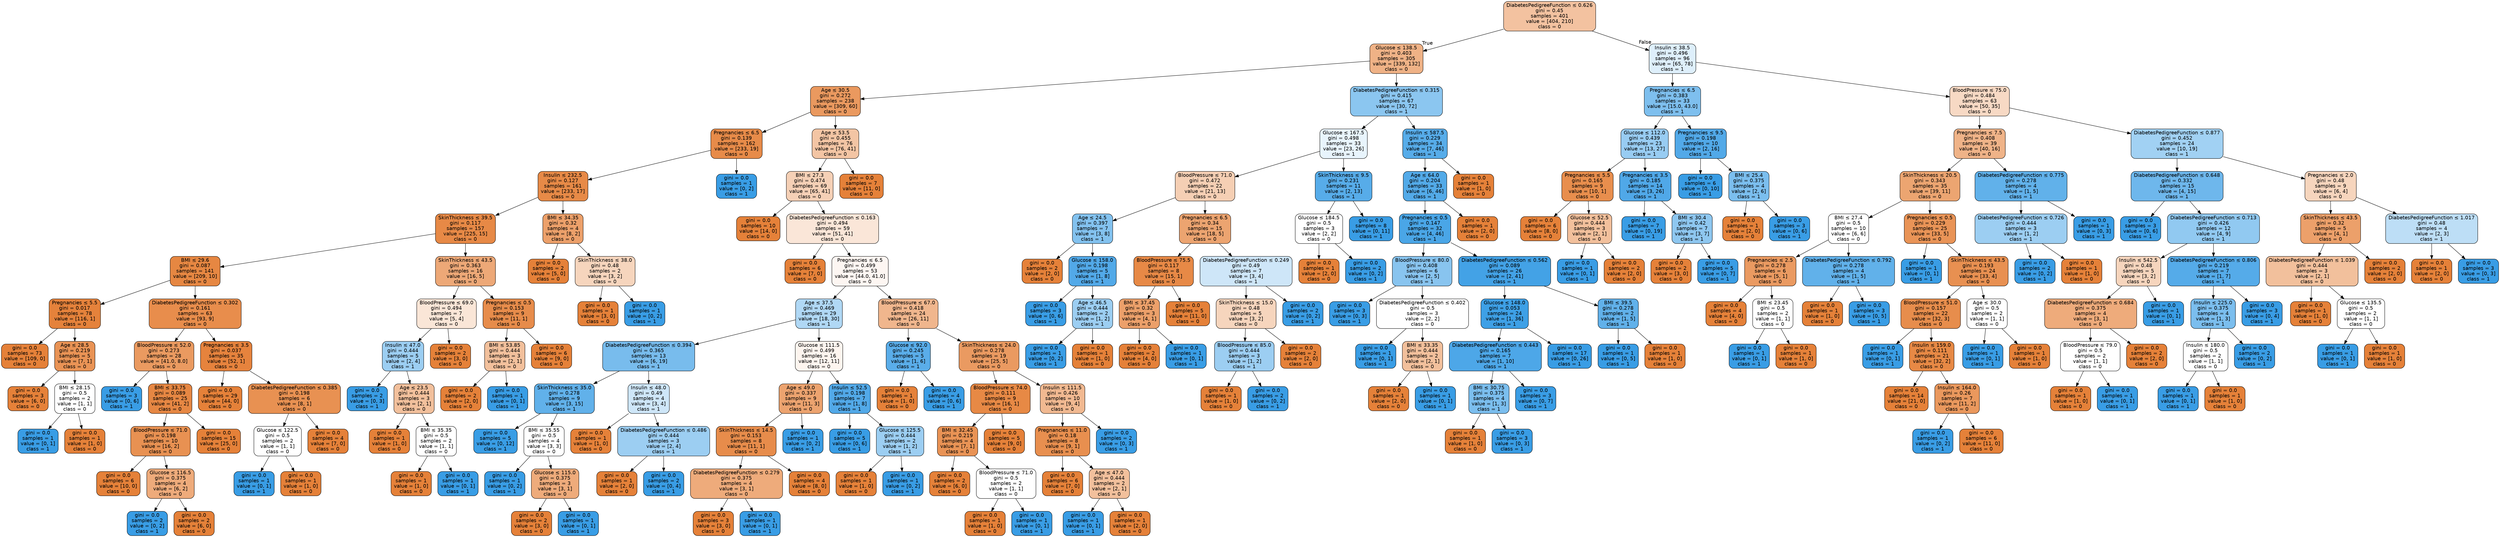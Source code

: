 digraph Tree {
node [shape=box, style="filled, rounded", color="black", fontname="helvetica"] ;
edge [fontname="helvetica"] ;
0 [label=<DiabetesPedigreeFunction &le; 0.626<br/>gini = 0.45<br/>samples = 401<br/>value = [404, 210]<br/>class = 0>, fillcolor="#f3c2a0"] ;
1 [label=<Glucose &le; 138.5<br/>gini = 0.403<br/>samples = 305<br/>value = [339, 132]<br/>class = 0>, fillcolor="#efb286"] ;
0 -> 1 [labeldistance=2.5, labelangle=45, headlabel="True"] ;
2 [label=<Age &le; 30.5<br/>gini = 0.272<br/>samples = 238<br/>value = [309, 60]<br/>class = 0>, fillcolor="#ea995f"] ;
1 -> 2 ;
3 [label=<Pregnancies &le; 6.5<br/>gini = 0.139<br/>samples = 162<br/>value = [233, 19]<br/>class = 0>, fillcolor="#e78b49"] ;
2 -> 3 ;
4 [label=<Insulin &le; 232.5<br/>gini = 0.127<br/>samples = 161<br/>value = [233, 17]<br/>class = 0>, fillcolor="#e78a47"] ;
3 -> 4 ;
5 [label=<SkinThickness &le; 39.5<br/>gini = 0.117<br/>samples = 157<br/>value = [225, 15]<br/>class = 0>, fillcolor="#e78946"] ;
4 -> 5 ;
6 [label=<BMI &le; 29.6<br/>gini = 0.087<br/>samples = 141<br/>value = [209, 10]<br/>class = 0>, fillcolor="#e68742"] ;
5 -> 6 ;
7 [label=<Pregnancies &le; 5.5<br/>gini = 0.017<br/>samples = 78<br/>value = [116, 1]<br/>class = 0>, fillcolor="#e5823b"] ;
6 -> 7 ;
8 [label=<gini = 0.0<br/>samples = 73<br/>value = [109, 0]<br/>class = 0>, fillcolor="#e58139"] ;
7 -> 8 ;
9 [label=<Age &le; 28.5<br/>gini = 0.219<br/>samples = 5<br/>value = [7, 1]<br/>class = 0>, fillcolor="#e99355"] ;
7 -> 9 ;
10 [label=<gini = 0.0<br/>samples = 3<br/>value = [6, 0]<br/>class = 0>, fillcolor="#e58139"] ;
9 -> 10 ;
11 [label=<BMI &le; 28.15<br/>gini = 0.5<br/>samples = 2<br/>value = [1, 1]<br/>class = 0>, fillcolor="#ffffff"] ;
9 -> 11 ;
12 [label=<gini = 0.0<br/>samples = 1<br/>value = [0, 1]<br/>class = 1>, fillcolor="#399de5"] ;
11 -> 12 ;
13 [label=<gini = 0.0<br/>samples = 1<br/>value = [1, 0]<br/>class = 0>, fillcolor="#e58139"] ;
11 -> 13 ;
14 [label=<DiabetesPedigreeFunction &le; 0.302<br/>gini = 0.161<br/>samples = 63<br/>value = [93, 9]<br/>class = 0>, fillcolor="#e88d4c"] ;
6 -> 14 ;
15 [label=<BloodPressure &le; 52.0<br/>gini = 0.273<br/>samples = 28<br/>value = [41.0, 8.0]<br/>class = 0>, fillcolor="#ea9a60"] ;
14 -> 15 ;
16 [label=<gini = 0.0<br/>samples = 3<br/>value = [0, 6]<br/>class = 1>, fillcolor="#399de5"] ;
15 -> 16 ;
17 [label=<BMI &le; 33.75<br/>gini = 0.089<br/>samples = 25<br/>value = [41, 2]<br/>class = 0>, fillcolor="#e68743"] ;
15 -> 17 ;
18 [label=<BloodPressure &le; 71.0<br/>gini = 0.198<br/>samples = 10<br/>value = [16, 2]<br/>class = 0>, fillcolor="#e89152"] ;
17 -> 18 ;
19 [label=<gini = 0.0<br/>samples = 6<br/>value = [10, 0]<br/>class = 0>, fillcolor="#e58139"] ;
18 -> 19 ;
20 [label=<Glucose &le; 116.5<br/>gini = 0.375<br/>samples = 4<br/>value = [6, 2]<br/>class = 0>, fillcolor="#eeab7b"] ;
18 -> 20 ;
21 [label=<gini = 0.0<br/>samples = 2<br/>value = [0, 2]<br/>class = 1>, fillcolor="#399de5"] ;
20 -> 21 ;
22 [label=<gini = 0.0<br/>samples = 2<br/>value = [6, 0]<br/>class = 0>, fillcolor="#e58139"] ;
20 -> 22 ;
23 [label=<gini = 0.0<br/>samples = 15<br/>value = [25, 0]<br/>class = 0>, fillcolor="#e58139"] ;
17 -> 23 ;
24 [label=<Pregnancies &le; 3.5<br/>gini = 0.037<br/>samples = 35<br/>value = [52, 1]<br/>class = 0>, fillcolor="#e6833d"] ;
14 -> 24 ;
25 [label=<gini = 0.0<br/>samples = 29<br/>value = [44, 0]<br/>class = 0>, fillcolor="#e58139"] ;
24 -> 25 ;
26 [label=<DiabetesPedigreeFunction &le; 0.385<br/>gini = 0.198<br/>samples = 6<br/>value = [8, 1]<br/>class = 0>, fillcolor="#e89152"] ;
24 -> 26 ;
27 [label=<Glucose &le; 122.5<br/>gini = 0.5<br/>samples = 2<br/>value = [1, 1]<br/>class = 0>, fillcolor="#ffffff"] ;
26 -> 27 ;
28 [label=<gini = 0.0<br/>samples = 1<br/>value = [0, 1]<br/>class = 1>, fillcolor="#399de5"] ;
27 -> 28 ;
29 [label=<gini = 0.0<br/>samples = 1<br/>value = [1, 0]<br/>class = 0>, fillcolor="#e58139"] ;
27 -> 29 ;
30 [label=<gini = 0.0<br/>samples = 4<br/>value = [7, 0]<br/>class = 0>, fillcolor="#e58139"] ;
26 -> 30 ;
31 [label=<SkinThickness &le; 43.5<br/>gini = 0.363<br/>samples = 16<br/>value = [16, 5]<br/>class = 0>, fillcolor="#eda877"] ;
5 -> 31 ;
32 [label=<BloodPressure &le; 69.0<br/>gini = 0.494<br/>samples = 7<br/>value = [5, 4]<br/>class = 0>, fillcolor="#fae6d7"] ;
31 -> 32 ;
33 [label=<Insulin &le; 47.0<br/>gini = 0.444<br/>samples = 5<br/>value = [2, 4]<br/>class = 1>, fillcolor="#9ccef2"] ;
32 -> 33 ;
34 [label=<gini = 0.0<br/>samples = 2<br/>value = [0, 3]<br/>class = 1>, fillcolor="#399de5"] ;
33 -> 34 ;
35 [label=<Age &le; 23.5<br/>gini = 0.444<br/>samples = 3<br/>value = [2, 1]<br/>class = 0>, fillcolor="#f2c09c"] ;
33 -> 35 ;
36 [label=<gini = 0.0<br/>samples = 1<br/>value = [1, 0]<br/>class = 0>, fillcolor="#e58139"] ;
35 -> 36 ;
37 [label=<BMI &le; 35.35<br/>gini = 0.5<br/>samples = 2<br/>value = [1, 1]<br/>class = 0>, fillcolor="#ffffff"] ;
35 -> 37 ;
38 [label=<gini = 0.0<br/>samples = 1<br/>value = [1, 0]<br/>class = 0>, fillcolor="#e58139"] ;
37 -> 38 ;
39 [label=<gini = 0.0<br/>samples = 1<br/>value = [0, 1]<br/>class = 1>, fillcolor="#399de5"] ;
37 -> 39 ;
40 [label=<gini = 0.0<br/>samples = 2<br/>value = [3, 0]<br/>class = 0>, fillcolor="#e58139"] ;
32 -> 40 ;
41 [label=<Pregnancies &le; 0.5<br/>gini = 0.153<br/>samples = 9<br/>value = [11, 1]<br/>class = 0>, fillcolor="#e78c4b"] ;
31 -> 41 ;
42 [label=<BMI &le; 53.85<br/>gini = 0.444<br/>samples = 3<br/>value = [2, 1]<br/>class = 0>, fillcolor="#f2c09c"] ;
41 -> 42 ;
43 [label=<gini = 0.0<br/>samples = 2<br/>value = [2, 0]<br/>class = 0>, fillcolor="#e58139"] ;
42 -> 43 ;
44 [label=<gini = 0.0<br/>samples = 1<br/>value = [0, 1]<br/>class = 1>, fillcolor="#399de5"] ;
42 -> 44 ;
45 [label=<gini = 0.0<br/>samples = 6<br/>value = [9, 0]<br/>class = 0>, fillcolor="#e58139"] ;
41 -> 45 ;
46 [label=<BMI &le; 34.35<br/>gini = 0.32<br/>samples = 4<br/>value = [8, 2]<br/>class = 0>, fillcolor="#eca06a"] ;
4 -> 46 ;
47 [label=<gini = 0.0<br/>samples = 2<br/>value = [5, 0]<br/>class = 0>, fillcolor="#e58139"] ;
46 -> 47 ;
48 [label=<SkinThickness &le; 38.0<br/>gini = 0.48<br/>samples = 2<br/>value = [3, 2]<br/>class = 0>, fillcolor="#f6d5bd"] ;
46 -> 48 ;
49 [label=<gini = 0.0<br/>samples = 1<br/>value = [3, 0]<br/>class = 0>, fillcolor="#e58139"] ;
48 -> 49 ;
50 [label=<gini = 0.0<br/>samples = 1<br/>value = [0, 2]<br/>class = 1>, fillcolor="#399de5"] ;
48 -> 50 ;
51 [label=<gini = 0.0<br/>samples = 1<br/>value = [0, 2]<br/>class = 1>, fillcolor="#399de5"] ;
3 -> 51 ;
52 [label=<Age &le; 53.5<br/>gini = 0.455<br/>samples = 76<br/>value = [76, 41]<br/>class = 0>, fillcolor="#f3c5a4"] ;
2 -> 52 ;
53 [label=<BMI &le; 27.3<br/>gini = 0.474<br/>samples = 69<br/>value = [65, 41]<br/>class = 0>, fillcolor="#f5d0b6"] ;
52 -> 53 ;
54 [label=<gini = 0.0<br/>samples = 10<br/>value = [14, 0]<br/>class = 0>, fillcolor="#e58139"] ;
53 -> 54 ;
55 [label=<DiabetesPedigreeFunction &le; 0.163<br/>gini = 0.494<br/>samples = 59<br/>value = [51, 41]<br/>class = 0>, fillcolor="#fae6d8"] ;
53 -> 55 ;
56 [label=<gini = 0.0<br/>samples = 6<br/>value = [7, 0]<br/>class = 0>, fillcolor="#e58139"] ;
55 -> 56 ;
57 [label=<Pregnancies &le; 6.5<br/>gini = 0.499<br/>samples = 53<br/>value = [44.0, 41.0]<br/>class = 0>, fillcolor="#fdf6f2"] ;
55 -> 57 ;
58 [label=<Age &le; 37.5<br/>gini = 0.469<br/>samples = 29<br/>value = [18, 30]<br/>class = 1>, fillcolor="#b0d8f5"] ;
57 -> 58 ;
59 [label=<DiabetesPedigreeFunction &le; 0.394<br/>gini = 0.365<br/>samples = 13<br/>value = [6, 19]<br/>class = 1>, fillcolor="#78bced"] ;
58 -> 59 ;
60 [label=<SkinThickness &le; 35.0<br/>gini = 0.278<br/>samples = 9<br/>value = [3, 15]<br/>class = 1>, fillcolor="#61b1ea"] ;
59 -> 60 ;
61 [label=<gini = 0.0<br/>samples = 5<br/>value = [0, 12]<br/>class = 1>, fillcolor="#399de5"] ;
60 -> 61 ;
62 [label=<BMI &le; 35.55<br/>gini = 0.5<br/>samples = 4<br/>value = [3, 3]<br/>class = 0>, fillcolor="#ffffff"] ;
60 -> 62 ;
63 [label=<gini = 0.0<br/>samples = 1<br/>value = [0, 2]<br/>class = 1>, fillcolor="#399de5"] ;
62 -> 63 ;
64 [label=<Glucose &le; 115.0<br/>gini = 0.375<br/>samples = 3<br/>value = [3, 1]<br/>class = 0>, fillcolor="#eeab7b"] ;
62 -> 64 ;
65 [label=<gini = 0.0<br/>samples = 2<br/>value = [3, 0]<br/>class = 0>, fillcolor="#e58139"] ;
64 -> 65 ;
66 [label=<gini = 0.0<br/>samples = 1<br/>value = [0, 1]<br/>class = 1>, fillcolor="#399de5"] ;
64 -> 66 ;
67 [label=<Insulin &le; 48.0<br/>gini = 0.49<br/>samples = 4<br/>value = [3, 4]<br/>class = 1>, fillcolor="#cee6f8"] ;
59 -> 67 ;
68 [label=<gini = 0.0<br/>samples = 1<br/>value = [1, 0]<br/>class = 0>, fillcolor="#e58139"] ;
67 -> 68 ;
69 [label=<DiabetesPedigreeFunction &le; 0.486<br/>gini = 0.444<br/>samples = 3<br/>value = [2, 4]<br/>class = 1>, fillcolor="#9ccef2"] ;
67 -> 69 ;
70 [label=<gini = 0.0<br/>samples = 1<br/>value = [2, 0]<br/>class = 0>, fillcolor="#e58139"] ;
69 -> 70 ;
71 [label=<gini = 0.0<br/>samples = 2<br/>value = [0, 4]<br/>class = 1>, fillcolor="#399de5"] ;
69 -> 71 ;
72 [label=<Glucose &le; 111.5<br/>gini = 0.499<br/>samples = 16<br/>value = [12, 11]<br/>class = 0>, fillcolor="#fdf5ef"] ;
58 -> 72 ;
73 [label=<Age &le; 49.0<br/>gini = 0.337<br/>samples = 9<br/>value = [11, 3]<br/>class = 0>, fillcolor="#eca36f"] ;
72 -> 73 ;
74 [label=<SkinThickness &le; 14.5<br/>gini = 0.153<br/>samples = 8<br/>value = [11, 1]<br/>class = 0>, fillcolor="#e78c4b"] ;
73 -> 74 ;
75 [label=<DiabetesPedigreeFunction &le; 0.279<br/>gini = 0.375<br/>samples = 4<br/>value = [3, 1]<br/>class = 0>, fillcolor="#eeab7b"] ;
74 -> 75 ;
76 [label=<gini = 0.0<br/>samples = 3<br/>value = [3, 0]<br/>class = 0>, fillcolor="#e58139"] ;
75 -> 76 ;
77 [label=<gini = 0.0<br/>samples = 1<br/>value = [0, 1]<br/>class = 1>, fillcolor="#399de5"] ;
75 -> 77 ;
78 [label=<gini = 0.0<br/>samples = 4<br/>value = [8, 0]<br/>class = 0>, fillcolor="#e58139"] ;
74 -> 78 ;
79 [label=<gini = 0.0<br/>samples = 1<br/>value = [0, 2]<br/>class = 1>, fillcolor="#399de5"] ;
73 -> 79 ;
80 [label=<Insulin &le; 52.5<br/>gini = 0.198<br/>samples = 7<br/>value = [1, 8]<br/>class = 1>, fillcolor="#52a9e8"] ;
72 -> 80 ;
81 [label=<gini = 0.0<br/>samples = 5<br/>value = [0, 6]<br/>class = 1>, fillcolor="#399de5"] ;
80 -> 81 ;
82 [label=<Glucose &le; 125.5<br/>gini = 0.444<br/>samples = 2<br/>value = [1, 2]<br/>class = 1>, fillcolor="#9ccef2"] ;
80 -> 82 ;
83 [label=<gini = 0.0<br/>samples = 1<br/>value = [1, 0]<br/>class = 0>, fillcolor="#e58139"] ;
82 -> 83 ;
84 [label=<gini = 0.0<br/>samples = 1<br/>value = [0, 2]<br/>class = 1>, fillcolor="#399de5"] ;
82 -> 84 ;
85 [label=<BloodPressure &le; 67.0<br/>gini = 0.418<br/>samples = 24<br/>value = [26, 11]<br/>class = 0>, fillcolor="#f0b68d"] ;
57 -> 85 ;
86 [label=<Glucose &le; 92.0<br/>gini = 0.245<br/>samples = 5<br/>value = [1, 6]<br/>class = 1>, fillcolor="#5aade9"] ;
85 -> 86 ;
87 [label=<gini = 0.0<br/>samples = 1<br/>value = [1, 0]<br/>class = 0>, fillcolor="#e58139"] ;
86 -> 87 ;
88 [label=<gini = 0.0<br/>samples = 4<br/>value = [0, 6]<br/>class = 1>, fillcolor="#399de5"] ;
86 -> 88 ;
89 [label=<SkinThickness &le; 24.0<br/>gini = 0.278<br/>samples = 19<br/>value = [25, 5]<br/>class = 0>, fillcolor="#ea9a61"] ;
85 -> 89 ;
90 [label=<BloodPressure &le; 74.0<br/>gini = 0.111<br/>samples = 9<br/>value = [16, 1]<br/>class = 0>, fillcolor="#e78945"] ;
89 -> 90 ;
91 [label=<BMI &le; 32.45<br/>gini = 0.219<br/>samples = 4<br/>value = [7, 1]<br/>class = 0>, fillcolor="#e99355"] ;
90 -> 91 ;
92 [label=<gini = 0.0<br/>samples = 2<br/>value = [6, 0]<br/>class = 0>, fillcolor="#e58139"] ;
91 -> 92 ;
93 [label=<BloodPressure &le; 71.0<br/>gini = 0.5<br/>samples = 2<br/>value = [1, 1]<br/>class = 0>, fillcolor="#ffffff"] ;
91 -> 93 ;
94 [label=<gini = 0.0<br/>samples = 1<br/>value = [1, 0]<br/>class = 0>, fillcolor="#e58139"] ;
93 -> 94 ;
95 [label=<gini = 0.0<br/>samples = 1<br/>value = [0, 1]<br/>class = 1>, fillcolor="#399de5"] ;
93 -> 95 ;
96 [label=<gini = 0.0<br/>samples = 5<br/>value = [9, 0]<br/>class = 0>, fillcolor="#e58139"] ;
90 -> 96 ;
97 [label=<Insulin &le; 111.5<br/>gini = 0.426<br/>samples = 10<br/>value = [9, 4]<br/>class = 0>, fillcolor="#f1b991"] ;
89 -> 97 ;
98 [label=<Pregnancies &le; 11.0<br/>gini = 0.18<br/>samples = 8<br/>value = [9, 1]<br/>class = 0>, fillcolor="#e88f4f"] ;
97 -> 98 ;
99 [label=<gini = 0.0<br/>samples = 6<br/>value = [7, 0]<br/>class = 0>, fillcolor="#e58139"] ;
98 -> 99 ;
100 [label=<Age &le; 47.0<br/>gini = 0.444<br/>samples = 2<br/>value = [2, 1]<br/>class = 0>, fillcolor="#f2c09c"] ;
98 -> 100 ;
101 [label=<gini = 0.0<br/>samples = 1<br/>value = [0, 1]<br/>class = 1>, fillcolor="#399de5"] ;
100 -> 101 ;
102 [label=<gini = 0.0<br/>samples = 1<br/>value = [2, 0]<br/>class = 0>, fillcolor="#e58139"] ;
100 -> 102 ;
103 [label=<gini = 0.0<br/>samples = 2<br/>value = [0, 3]<br/>class = 1>, fillcolor="#399de5"] ;
97 -> 103 ;
104 [label=<gini = 0.0<br/>samples = 7<br/>value = [11, 0]<br/>class = 0>, fillcolor="#e58139"] ;
52 -> 104 ;
105 [label=<DiabetesPedigreeFunction &le; 0.315<br/>gini = 0.415<br/>samples = 67<br/>value = [30, 72]<br/>class = 1>, fillcolor="#8bc6f0"] ;
1 -> 105 ;
106 [label=<Glucose &le; 167.5<br/>gini = 0.498<br/>samples = 33<br/>value = [23, 26]<br/>class = 1>, fillcolor="#e8f4fc"] ;
105 -> 106 ;
107 [label=<BloodPressure &le; 71.0<br/>gini = 0.472<br/>samples = 22<br/>value = [21, 13]<br/>class = 0>, fillcolor="#f5cfb4"] ;
106 -> 107 ;
108 [label=<Age &le; 24.5<br/>gini = 0.397<br/>samples = 7<br/>value = [3, 8]<br/>class = 1>, fillcolor="#83c2ef"] ;
107 -> 108 ;
109 [label=<gini = 0.0<br/>samples = 2<br/>value = [2, 0]<br/>class = 0>, fillcolor="#e58139"] ;
108 -> 109 ;
110 [label=<Glucose &le; 158.0<br/>gini = 0.198<br/>samples = 5<br/>value = [1, 8]<br/>class = 1>, fillcolor="#52a9e8"] ;
108 -> 110 ;
111 [label=<gini = 0.0<br/>samples = 3<br/>value = [0, 6]<br/>class = 1>, fillcolor="#399de5"] ;
110 -> 111 ;
112 [label=<Age &le; 46.5<br/>gini = 0.444<br/>samples = 2<br/>value = [1, 2]<br/>class = 1>, fillcolor="#9ccef2"] ;
110 -> 112 ;
113 [label=<gini = 0.0<br/>samples = 1<br/>value = [0, 2]<br/>class = 1>, fillcolor="#399de5"] ;
112 -> 113 ;
114 [label=<gini = 0.0<br/>samples = 1<br/>value = [1, 0]<br/>class = 0>, fillcolor="#e58139"] ;
112 -> 114 ;
115 [label=<Pregnancies &le; 6.5<br/>gini = 0.34<br/>samples = 15<br/>value = [18, 5]<br/>class = 0>, fillcolor="#eca470"] ;
107 -> 115 ;
116 [label=<BloodPressure &le; 75.5<br/>gini = 0.117<br/>samples = 8<br/>value = [15, 1]<br/>class = 0>, fillcolor="#e78946"] ;
115 -> 116 ;
117 [label=<BMI &le; 37.45<br/>gini = 0.32<br/>samples = 3<br/>value = [4, 1]<br/>class = 0>, fillcolor="#eca06a"] ;
116 -> 117 ;
118 [label=<gini = 0.0<br/>samples = 2<br/>value = [4, 0]<br/>class = 0>, fillcolor="#e58139"] ;
117 -> 118 ;
119 [label=<gini = 0.0<br/>samples = 1<br/>value = [0, 1]<br/>class = 1>, fillcolor="#399de5"] ;
117 -> 119 ;
120 [label=<gini = 0.0<br/>samples = 5<br/>value = [11, 0]<br/>class = 0>, fillcolor="#e58139"] ;
116 -> 120 ;
121 [label=<DiabetesPedigreeFunction &le; 0.249<br/>gini = 0.49<br/>samples = 7<br/>value = [3, 4]<br/>class = 1>, fillcolor="#cee6f8"] ;
115 -> 121 ;
122 [label=<SkinThickness &le; 15.0<br/>gini = 0.48<br/>samples = 5<br/>value = [3, 2]<br/>class = 0>, fillcolor="#f6d5bd"] ;
121 -> 122 ;
123 [label=<BloodPressure &le; 85.0<br/>gini = 0.444<br/>samples = 3<br/>value = [1, 2]<br/>class = 1>, fillcolor="#9ccef2"] ;
122 -> 123 ;
124 [label=<gini = 0.0<br/>samples = 1<br/>value = [1, 0]<br/>class = 0>, fillcolor="#e58139"] ;
123 -> 124 ;
125 [label=<gini = 0.0<br/>samples = 2<br/>value = [0, 2]<br/>class = 1>, fillcolor="#399de5"] ;
123 -> 125 ;
126 [label=<gini = 0.0<br/>samples = 2<br/>value = [2, 0]<br/>class = 0>, fillcolor="#e58139"] ;
122 -> 126 ;
127 [label=<gini = 0.0<br/>samples = 2<br/>value = [0, 2]<br/>class = 1>, fillcolor="#399de5"] ;
121 -> 127 ;
128 [label=<SkinThickness &le; 9.5<br/>gini = 0.231<br/>samples = 11<br/>value = [2, 13]<br/>class = 1>, fillcolor="#57ace9"] ;
106 -> 128 ;
129 [label=<Glucose &le; 184.5<br/>gini = 0.5<br/>samples = 3<br/>value = [2, 2]<br/>class = 0>, fillcolor="#ffffff"] ;
128 -> 129 ;
130 [label=<gini = 0.0<br/>samples = 1<br/>value = [2, 0]<br/>class = 0>, fillcolor="#e58139"] ;
129 -> 130 ;
131 [label=<gini = 0.0<br/>samples = 2<br/>value = [0, 2]<br/>class = 1>, fillcolor="#399de5"] ;
129 -> 131 ;
132 [label=<gini = 0.0<br/>samples = 8<br/>value = [0, 11]<br/>class = 1>, fillcolor="#399de5"] ;
128 -> 132 ;
133 [label=<Insulin &le; 587.5<br/>gini = 0.229<br/>samples = 34<br/>value = [7, 46]<br/>class = 1>, fillcolor="#57ace9"] ;
105 -> 133 ;
134 [label=<Age &le; 64.0<br/>gini = 0.204<br/>samples = 33<br/>value = [6, 46]<br/>class = 1>, fillcolor="#53aae8"] ;
133 -> 134 ;
135 [label=<Pregnancies &le; 0.5<br/>gini = 0.147<br/>samples = 32<br/>value = [4, 46]<br/>class = 1>, fillcolor="#4aa6e7"] ;
134 -> 135 ;
136 [label=<BloodPressure &le; 80.0<br/>gini = 0.408<br/>samples = 6<br/>value = [2, 5]<br/>class = 1>, fillcolor="#88c4ef"] ;
135 -> 136 ;
137 [label=<gini = 0.0<br/>samples = 3<br/>value = [0, 3]<br/>class = 1>, fillcolor="#399de5"] ;
136 -> 137 ;
138 [label=<DiabetesPedigreeFunction &le; 0.402<br/>gini = 0.5<br/>samples = 3<br/>value = [2, 2]<br/>class = 0>, fillcolor="#ffffff"] ;
136 -> 138 ;
139 [label=<gini = 0.0<br/>samples = 1<br/>value = [0, 1]<br/>class = 1>, fillcolor="#399de5"] ;
138 -> 139 ;
140 [label=<BMI &le; 33.35<br/>gini = 0.444<br/>samples = 2<br/>value = [2, 1]<br/>class = 0>, fillcolor="#f2c09c"] ;
138 -> 140 ;
141 [label=<gini = 0.0<br/>samples = 1<br/>value = [2, 0]<br/>class = 0>, fillcolor="#e58139"] ;
140 -> 141 ;
142 [label=<gini = 0.0<br/>samples = 1<br/>value = [0, 1]<br/>class = 1>, fillcolor="#399de5"] ;
140 -> 142 ;
143 [label=<DiabetesPedigreeFunction &le; 0.562<br/>gini = 0.089<br/>samples = 26<br/>value = [2, 41]<br/>class = 1>, fillcolor="#43a2e6"] ;
135 -> 143 ;
144 [label=<Glucose &le; 148.0<br/>gini = 0.053<br/>samples = 24<br/>value = [1, 36]<br/>class = 1>, fillcolor="#3ea0e6"] ;
143 -> 144 ;
145 [label=<DiabetesPedigreeFunction &le; 0.443<br/>gini = 0.165<br/>samples = 7<br/>value = [1, 10]<br/>class = 1>, fillcolor="#4da7e8"] ;
144 -> 145 ;
146 [label=<BMI &le; 30.75<br/>gini = 0.375<br/>samples = 4<br/>value = [1, 3]<br/>class = 1>, fillcolor="#7bbeee"] ;
145 -> 146 ;
147 [label=<gini = 0.0<br/>samples = 1<br/>value = [1, 0]<br/>class = 0>, fillcolor="#e58139"] ;
146 -> 147 ;
148 [label=<gini = 0.0<br/>samples = 3<br/>value = [0, 3]<br/>class = 1>, fillcolor="#399de5"] ;
146 -> 148 ;
149 [label=<gini = 0.0<br/>samples = 3<br/>value = [0, 7]<br/>class = 1>, fillcolor="#399de5"] ;
145 -> 149 ;
150 [label=<gini = 0.0<br/>samples = 17<br/>value = [0, 26]<br/>class = 1>, fillcolor="#399de5"] ;
144 -> 150 ;
151 [label=<BMI &le; 39.5<br/>gini = 0.278<br/>samples = 2<br/>value = [1, 5]<br/>class = 1>, fillcolor="#61b1ea"] ;
143 -> 151 ;
152 [label=<gini = 0.0<br/>samples = 1<br/>value = [0, 5]<br/>class = 1>, fillcolor="#399de5"] ;
151 -> 152 ;
153 [label=<gini = 0.0<br/>samples = 1<br/>value = [1, 0]<br/>class = 0>, fillcolor="#e58139"] ;
151 -> 153 ;
154 [label=<gini = 0.0<br/>samples = 1<br/>value = [2, 0]<br/>class = 0>, fillcolor="#e58139"] ;
134 -> 154 ;
155 [label=<gini = 0.0<br/>samples = 1<br/>value = [1, 0]<br/>class = 0>, fillcolor="#e58139"] ;
133 -> 155 ;
156 [label=<Insulin &le; 38.5<br/>gini = 0.496<br/>samples = 96<br/>value = [65, 78]<br/>class = 1>, fillcolor="#deeffb"] ;
0 -> 156 [labeldistance=2.5, labelangle=-45, headlabel="False"] ;
157 [label=<Pregnancies &le; 6.5<br/>gini = 0.383<br/>samples = 33<br/>value = [15.0, 43.0]<br/>class = 1>, fillcolor="#7ebfee"] ;
156 -> 157 ;
158 [label=<Glucose &le; 112.0<br/>gini = 0.439<br/>samples = 23<br/>value = [13, 27]<br/>class = 1>, fillcolor="#98ccf2"] ;
157 -> 158 ;
159 [label=<Pregnancies &le; 5.5<br/>gini = 0.165<br/>samples = 9<br/>value = [10, 1]<br/>class = 0>, fillcolor="#e88e4d"] ;
158 -> 159 ;
160 [label=<gini = 0.0<br/>samples = 6<br/>value = [8, 0]<br/>class = 0>, fillcolor="#e58139"] ;
159 -> 160 ;
161 [label=<Glucose &le; 52.5<br/>gini = 0.444<br/>samples = 3<br/>value = [2, 1]<br/>class = 0>, fillcolor="#f2c09c"] ;
159 -> 161 ;
162 [label=<gini = 0.0<br/>samples = 1<br/>value = [0, 1]<br/>class = 1>, fillcolor="#399de5"] ;
161 -> 162 ;
163 [label=<gini = 0.0<br/>samples = 2<br/>value = [2, 0]<br/>class = 0>, fillcolor="#e58139"] ;
161 -> 163 ;
164 [label=<Pregnancies &le; 3.5<br/>gini = 0.185<br/>samples = 14<br/>value = [3, 26]<br/>class = 1>, fillcolor="#50a8e8"] ;
158 -> 164 ;
165 [label=<gini = 0.0<br/>samples = 7<br/>value = [0, 19]<br/>class = 1>, fillcolor="#399de5"] ;
164 -> 165 ;
166 [label=<BMI &le; 30.4<br/>gini = 0.42<br/>samples = 7<br/>value = [3, 7]<br/>class = 1>, fillcolor="#8ec7f0"] ;
164 -> 166 ;
167 [label=<gini = 0.0<br/>samples = 2<br/>value = [3, 0]<br/>class = 0>, fillcolor="#e58139"] ;
166 -> 167 ;
168 [label=<gini = 0.0<br/>samples = 5<br/>value = [0, 7]<br/>class = 1>, fillcolor="#399de5"] ;
166 -> 168 ;
169 [label=<Pregnancies &le; 9.5<br/>gini = 0.198<br/>samples = 10<br/>value = [2, 16]<br/>class = 1>, fillcolor="#52a9e8"] ;
157 -> 169 ;
170 [label=<gini = 0.0<br/>samples = 6<br/>value = [0, 10]<br/>class = 1>, fillcolor="#399de5"] ;
169 -> 170 ;
171 [label=<BMI &le; 25.4<br/>gini = 0.375<br/>samples = 4<br/>value = [2, 6]<br/>class = 1>, fillcolor="#7bbeee"] ;
169 -> 171 ;
172 [label=<gini = 0.0<br/>samples = 1<br/>value = [2, 0]<br/>class = 0>, fillcolor="#e58139"] ;
171 -> 172 ;
173 [label=<gini = 0.0<br/>samples = 3<br/>value = [0, 6]<br/>class = 1>, fillcolor="#399de5"] ;
171 -> 173 ;
174 [label=<BloodPressure &le; 75.0<br/>gini = 0.484<br/>samples = 63<br/>value = [50, 35]<br/>class = 0>, fillcolor="#f7d9c4"] ;
156 -> 174 ;
175 [label=<Pregnancies &le; 7.5<br/>gini = 0.408<br/>samples = 39<br/>value = [40, 16]<br/>class = 0>, fillcolor="#efb388"] ;
174 -> 175 ;
176 [label=<SkinThickness &le; 20.5<br/>gini = 0.343<br/>samples = 35<br/>value = [39, 11]<br/>class = 0>, fillcolor="#eca571"] ;
175 -> 176 ;
177 [label=<BMI &le; 27.4<br/>gini = 0.5<br/>samples = 10<br/>value = [6, 6]<br/>class = 0>, fillcolor="#ffffff"] ;
176 -> 177 ;
178 [label=<Pregnancies &le; 2.5<br/>gini = 0.278<br/>samples = 6<br/>value = [5, 1]<br/>class = 0>, fillcolor="#ea9a61"] ;
177 -> 178 ;
179 [label=<gini = 0.0<br/>samples = 4<br/>value = [4, 0]<br/>class = 0>, fillcolor="#e58139"] ;
178 -> 179 ;
180 [label=<BMI &le; 23.45<br/>gini = 0.5<br/>samples = 2<br/>value = [1, 1]<br/>class = 0>, fillcolor="#ffffff"] ;
178 -> 180 ;
181 [label=<gini = 0.0<br/>samples = 1<br/>value = [0, 1]<br/>class = 1>, fillcolor="#399de5"] ;
180 -> 181 ;
182 [label=<gini = 0.0<br/>samples = 1<br/>value = [1, 0]<br/>class = 0>, fillcolor="#e58139"] ;
180 -> 182 ;
183 [label=<DiabetesPedigreeFunction &le; 0.792<br/>gini = 0.278<br/>samples = 4<br/>value = [1, 5]<br/>class = 1>, fillcolor="#61b1ea"] ;
177 -> 183 ;
184 [label=<gini = 0.0<br/>samples = 1<br/>value = [1, 0]<br/>class = 0>, fillcolor="#e58139"] ;
183 -> 184 ;
185 [label=<gini = 0.0<br/>samples = 3<br/>value = [0, 5]<br/>class = 1>, fillcolor="#399de5"] ;
183 -> 185 ;
186 [label=<Pregnancies &le; 0.5<br/>gini = 0.229<br/>samples = 25<br/>value = [33, 5]<br/>class = 0>, fillcolor="#e99457"] ;
176 -> 186 ;
187 [label=<gini = 0.0<br/>samples = 1<br/>value = [0, 1]<br/>class = 1>, fillcolor="#399de5"] ;
186 -> 187 ;
188 [label=<SkinThickness &le; 43.5<br/>gini = 0.193<br/>samples = 24<br/>value = [33, 4]<br/>class = 0>, fillcolor="#e89051"] ;
186 -> 188 ;
189 [label=<BloodPressure &le; 51.0<br/>gini = 0.157<br/>samples = 22<br/>value = [32, 3]<br/>class = 0>, fillcolor="#e78d4c"] ;
188 -> 189 ;
190 [label=<gini = 0.0<br/>samples = 1<br/>value = [0, 1]<br/>class = 1>, fillcolor="#399de5"] ;
189 -> 190 ;
191 [label=<Insulin &le; 159.0<br/>gini = 0.111<br/>samples = 21<br/>value = [32, 2]<br/>class = 0>, fillcolor="#e78945"] ;
189 -> 191 ;
192 [label=<gini = 0.0<br/>samples = 14<br/>value = [21, 0]<br/>class = 0>, fillcolor="#e58139"] ;
191 -> 192 ;
193 [label=<Insulin &le; 164.0<br/>gini = 0.26<br/>samples = 7<br/>value = [11, 2]<br/>class = 0>, fillcolor="#ea985d"] ;
191 -> 193 ;
194 [label=<gini = 0.0<br/>samples = 1<br/>value = [0, 2]<br/>class = 1>, fillcolor="#399de5"] ;
193 -> 194 ;
195 [label=<gini = 0.0<br/>samples = 6<br/>value = [11, 0]<br/>class = 0>, fillcolor="#e58139"] ;
193 -> 195 ;
196 [label=<Age &le; 30.0<br/>gini = 0.5<br/>samples = 2<br/>value = [1, 1]<br/>class = 0>, fillcolor="#ffffff"] ;
188 -> 196 ;
197 [label=<gini = 0.0<br/>samples = 1<br/>value = [0, 1]<br/>class = 1>, fillcolor="#399de5"] ;
196 -> 197 ;
198 [label=<gini = 0.0<br/>samples = 1<br/>value = [1, 0]<br/>class = 0>, fillcolor="#e58139"] ;
196 -> 198 ;
199 [label=<DiabetesPedigreeFunction &le; 0.775<br/>gini = 0.278<br/>samples = 4<br/>value = [1, 5]<br/>class = 1>, fillcolor="#61b1ea"] ;
175 -> 199 ;
200 [label=<DiabetesPedigreeFunction &le; 0.726<br/>gini = 0.444<br/>samples = 3<br/>value = [1, 2]<br/>class = 1>, fillcolor="#9ccef2"] ;
199 -> 200 ;
201 [label=<gini = 0.0<br/>samples = 2<br/>value = [0, 2]<br/>class = 1>, fillcolor="#399de5"] ;
200 -> 201 ;
202 [label=<gini = 0.0<br/>samples = 1<br/>value = [1, 0]<br/>class = 0>, fillcolor="#e58139"] ;
200 -> 202 ;
203 [label=<gini = 0.0<br/>samples = 1<br/>value = [0, 3]<br/>class = 1>, fillcolor="#399de5"] ;
199 -> 203 ;
204 [label=<DiabetesPedigreeFunction &le; 0.877<br/>gini = 0.452<br/>samples = 24<br/>value = [10, 19]<br/>class = 1>, fillcolor="#a1d1f3"] ;
174 -> 204 ;
205 [label=<DiabetesPedigreeFunction &le; 0.648<br/>gini = 0.332<br/>samples = 15<br/>value = [4, 15]<br/>class = 1>, fillcolor="#6eb7ec"] ;
204 -> 205 ;
206 [label=<gini = 0.0<br/>samples = 3<br/>value = [0, 6]<br/>class = 1>, fillcolor="#399de5"] ;
205 -> 206 ;
207 [label=<DiabetesPedigreeFunction &le; 0.713<br/>gini = 0.426<br/>samples = 12<br/>value = [4, 9]<br/>class = 1>, fillcolor="#91c9f1"] ;
205 -> 207 ;
208 [label=<Insulin &le; 542.5<br/>gini = 0.48<br/>samples = 5<br/>value = [3, 2]<br/>class = 0>, fillcolor="#f6d5bd"] ;
207 -> 208 ;
209 [label=<DiabetesPedigreeFunction &le; 0.684<br/>gini = 0.375<br/>samples = 4<br/>value = [3, 1]<br/>class = 0>, fillcolor="#eeab7b"] ;
208 -> 209 ;
210 [label=<BloodPressure &le; 79.0<br/>gini = 0.5<br/>samples = 2<br/>value = [1, 1]<br/>class = 0>, fillcolor="#ffffff"] ;
209 -> 210 ;
211 [label=<gini = 0.0<br/>samples = 1<br/>value = [1, 0]<br/>class = 0>, fillcolor="#e58139"] ;
210 -> 211 ;
212 [label=<gini = 0.0<br/>samples = 1<br/>value = [0, 1]<br/>class = 1>, fillcolor="#399de5"] ;
210 -> 212 ;
213 [label=<gini = 0.0<br/>samples = 2<br/>value = [2, 0]<br/>class = 0>, fillcolor="#e58139"] ;
209 -> 213 ;
214 [label=<gini = 0.0<br/>samples = 1<br/>value = [0, 1]<br/>class = 1>, fillcolor="#399de5"] ;
208 -> 214 ;
215 [label=<DiabetesPedigreeFunction &le; 0.806<br/>gini = 0.219<br/>samples = 7<br/>value = [1, 7]<br/>class = 1>, fillcolor="#55abe9"] ;
207 -> 215 ;
216 [label=<Insulin &le; 225.0<br/>gini = 0.375<br/>samples = 4<br/>value = [1, 3]<br/>class = 1>, fillcolor="#7bbeee"] ;
215 -> 216 ;
217 [label=<Insulin &le; 180.0<br/>gini = 0.5<br/>samples = 2<br/>value = [1, 1]<br/>class = 0>, fillcolor="#ffffff"] ;
216 -> 217 ;
218 [label=<gini = 0.0<br/>samples = 1<br/>value = [0, 1]<br/>class = 1>, fillcolor="#399de5"] ;
217 -> 218 ;
219 [label=<gini = 0.0<br/>samples = 1<br/>value = [1, 0]<br/>class = 0>, fillcolor="#e58139"] ;
217 -> 219 ;
220 [label=<gini = 0.0<br/>samples = 2<br/>value = [0, 2]<br/>class = 1>, fillcolor="#399de5"] ;
216 -> 220 ;
221 [label=<gini = 0.0<br/>samples = 3<br/>value = [0, 4]<br/>class = 1>, fillcolor="#399de5"] ;
215 -> 221 ;
222 [label=<Pregnancies &le; 2.0<br/>gini = 0.48<br/>samples = 9<br/>value = [6, 4]<br/>class = 0>, fillcolor="#f6d5bd"] ;
204 -> 222 ;
223 [label=<SkinThickness &le; 43.5<br/>gini = 0.32<br/>samples = 5<br/>value = [4, 1]<br/>class = 0>, fillcolor="#eca06a"] ;
222 -> 223 ;
224 [label=<DiabetesPedigreeFunction &le; 1.039<br/>gini = 0.444<br/>samples = 3<br/>value = [2, 1]<br/>class = 0>, fillcolor="#f2c09c"] ;
223 -> 224 ;
225 [label=<gini = 0.0<br/>samples = 1<br/>value = [1, 0]<br/>class = 0>, fillcolor="#e58139"] ;
224 -> 225 ;
226 [label=<Glucose &le; 135.5<br/>gini = 0.5<br/>samples = 2<br/>value = [1, 1]<br/>class = 0>, fillcolor="#ffffff"] ;
224 -> 226 ;
227 [label=<gini = 0.0<br/>samples = 1<br/>value = [0, 1]<br/>class = 1>, fillcolor="#399de5"] ;
226 -> 227 ;
228 [label=<gini = 0.0<br/>samples = 1<br/>value = [1, 0]<br/>class = 0>, fillcolor="#e58139"] ;
226 -> 228 ;
229 [label=<gini = 0.0<br/>samples = 2<br/>value = [2, 0]<br/>class = 0>, fillcolor="#e58139"] ;
223 -> 229 ;
230 [label=<DiabetesPedigreeFunction &le; 1.017<br/>gini = 0.48<br/>samples = 4<br/>value = [2, 3]<br/>class = 1>, fillcolor="#bddef6"] ;
222 -> 230 ;
231 [label=<gini = 0.0<br/>samples = 1<br/>value = [2, 0]<br/>class = 0>, fillcolor="#e58139"] ;
230 -> 231 ;
232 [label=<gini = 0.0<br/>samples = 3<br/>value = [0, 3]<br/>class = 1>, fillcolor="#399de5"] ;
230 -> 232 ;
}